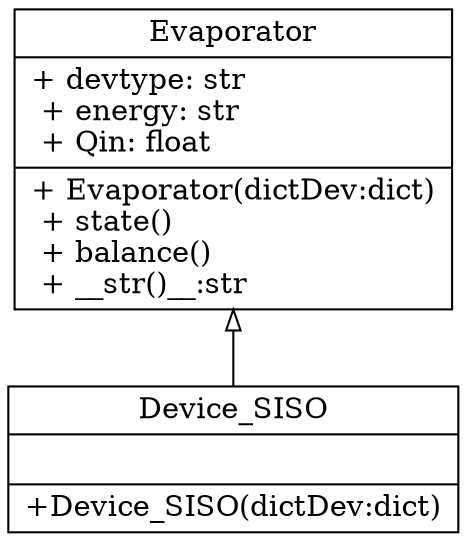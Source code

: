digraph "classes" {
rankdir=BT
charset="utf-8"
"components.device_siso.Device_SISO" [color="black", fontcoor="black", 
              label="{Device_SISO|
               \l|
               +Device_SISO(dictDev:dict)\l
               }",
               shape="record", style="solid"];

"components.evaporator.Evaporator" [color="black", fontcoor="black", 
              label="{Evaporator|
               + devtype: str\l
               + energy: str\l 
               + Qin: float\l|
               + Evaporator(dictDev:dict)\l
               + state()\l 
               + balance()\l 
               + __str()__:str\l}",
               shape="record", style="solid"];

"components.device_siso.Device_SISO"->"components.evaporator.Evaporator"[
            arrowhead="empty", arrowtail="none",
            style="solid"];
}
